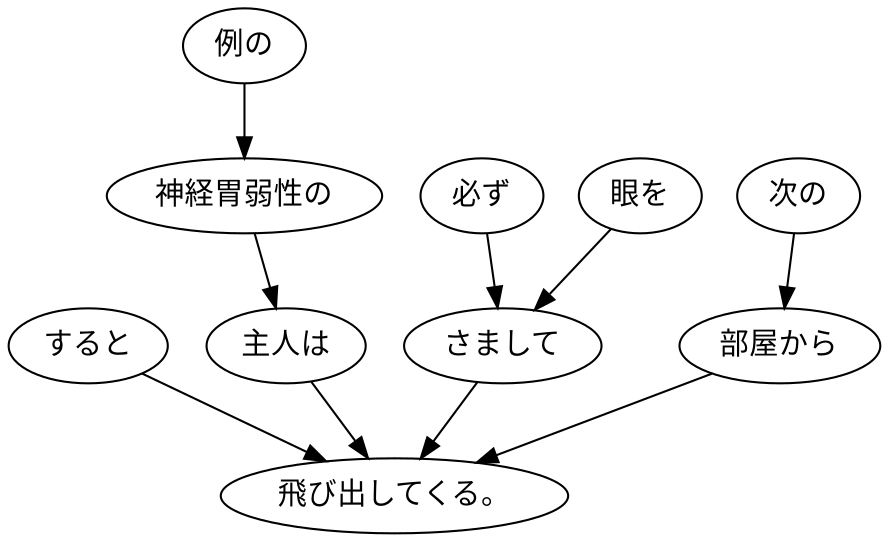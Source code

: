 digraph graph97 {
	node0 [label="すると"];
	node1 [label="例の"];
	node2 [label="神経胃弱性の"];
	node3 [label="主人は"];
	node4 [label="必ず"];
	node5 [label="眼を"];
	node6 [label="さまして"];
	node7 [label="次の"];
	node8 [label="部屋から"];
	node9 [label="飛び出してくる。"];
	node0 -> node9;
	node1 -> node2;
	node2 -> node3;
	node3 -> node9;
	node4 -> node6;
	node5 -> node6;
	node6 -> node9;
	node7 -> node8;
	node8 -> node9;
}
